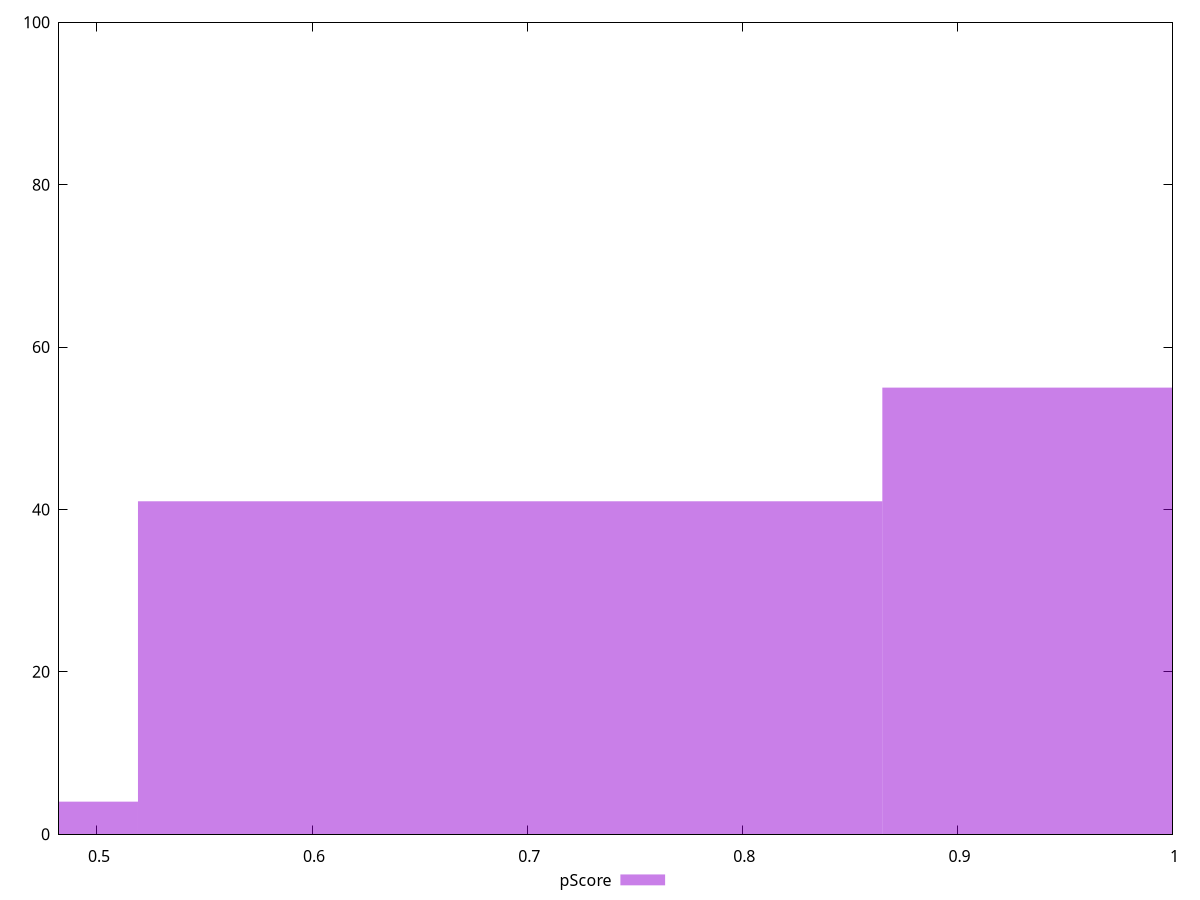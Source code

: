 reset

$pScore <<EOF
1.0381277713243366 55
0.6920851808828912 41
0.3460425904414456 4
EOF

set key outside below
set boxwidth 0.3460425904414456
set xrange [0.4823529411764706:1]
set yrange [0:100]
set trange [0:100]
set style fill transparent solid 0.5 noborder
set terminal svg size 640, 490 enhanced background rgb 'white'
set output "report_00015_2021-02-09T16-11-33.973Z/unused-css-rules/samples/pages/pScore/histogram.svg"

plot $pScore title "pScore" with boxes

reset
